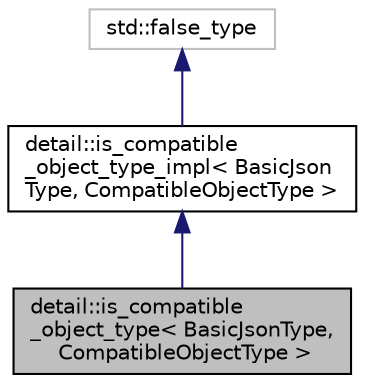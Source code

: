 digraph "detail::is_compatible_object_type&lt; BasicJsonType, CompatibleObjectType &gt;"
{
 // LATEX_PDF_SIZE
  edge [fontname="Helvetica",fontsize="10",labelfontname="Helvetica",labelfontsize="10"];
  node [fontname="Helvetica",fontsize="10",shape=record];
  Node1 [label="detail::is_compatible\l_object_type\< BasicJsonType,\l CompatibleObjectType \>",height=0.2,width=0.4,color="black", fillcolor="grey75", style="filled", fontcolor="black",tooltip=" "];
  Node2 -> Node1 [dir="back",color="midnightblue",fontsize="10",style="solid",fontname="Helvetica"];
  Node2 [label="detail::is_compatible\l_object_type_impl\< BasicJson\lType, CompatibleObjectType \>",height=0.2,width=0.4,color="black", fillcolor="white", style="filled",URL="$structdetail_1_1is__compatible__object__type__impl.html",tooltip=" "];
  Node3 -> Node2 [dir="back",color="midnightblue",fontsize="10",style="solid",fontname="Helvetica"];
  Node3 [label="std::false_type",height=0.2,width=0.4,color="grey75", fillcolor="white", style="filled",tooltip=" "];
}
